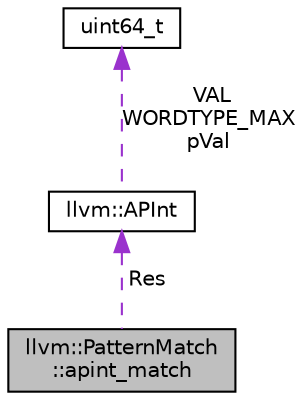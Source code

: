 digraph "llvm::PatternMatch::apint_match"
{
 // LATEX_PDF_SIZE
  bgcolor="transparent";
  edge [fontname="Helvetica",fontsize="10",labelfontname="Helvetica",labelfontsize="10"];
  node [fontname="Helvetica",fontsize="10",shape="box"];
  Node1 [label="llvm::PatternMatch\l::apint_match",height=0.2,width=0.4,color="black", fillcolor="grey75", style="filled", fontcolor="black",tooltip=" "];
  Node2 -> Node1 [dir="back",color="darkorchid3",fontsize="10",style="dashed",label=" Res" ,fontname="Helvetica"];
  Node2 [label="llvm::APInt",height=0.2,width=0.4,color="black",URL="$classllvm_1_1APInt.html",tooltip="Class for arbitrary precision integers."];
  Node3 -> Node2 [dir="back",color="darkorchid3",fontsize="10",style="dashed",label=" VAL\nWORDTYPE_MAX\npVal" ,fontname="Helvetica"];
  Node3 [label="uint64_t",height=0.2,width=0.4,color="black",tooltip=" "];
}
